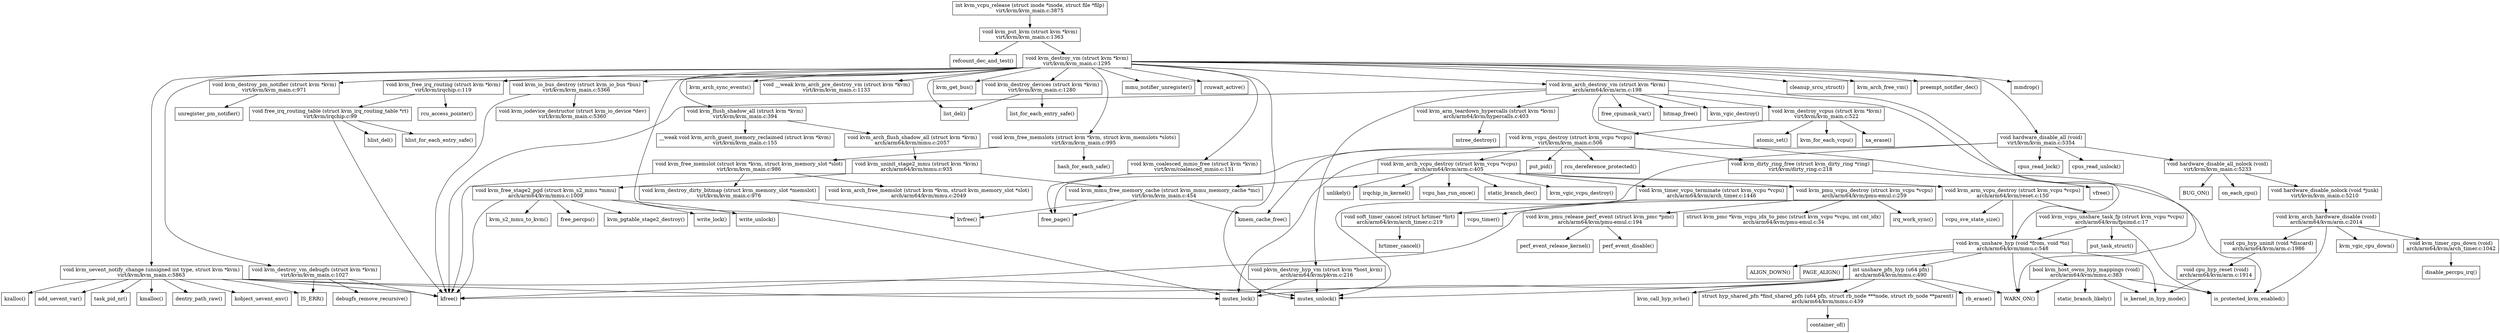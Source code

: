 // subgraph node: kvm_vcpu_release
// subgraph edge: kvm_vcpu_release->kvm_put_kvm
// subgraph node: kvm_put_kvm
// subgraph edge: kvm_put_kvm->refcount_dec_and_test
// subgraph node: refcount_dec_and_test
// subgraph edge: kvm_put_kvm->kvm_destroy_vm
// subgraph node: kvm_destroy_vm
// subgraph edge: kvm_destroy_vm->WARN_ON
// subgraph node: WARN_ON
// subgraph edge: kvm_destroy_vm->list_del
// subgraph node: list_del
// subgraph edge: kvm_destroy_vm->mutex_lock
// subgraph node: mutex_lock
// subgraph edge: kvm_destroy_vm->mutex_unlock
// subgraph node: mutex_unlock
// subgraph edge: kvm_destroy_vm->kvm_destroy_pm_notifier
// subgraph node: kvm_destroy_pm_notifier
// subgraph edge: kvm_destroy_pm_notifier->unregister_pm_notifier
// subgraph node: unregister_pm_notifier
// subgraph edge: kvm_destroy_vm->kvm_uevent_notify_change
// subgraph node: kvm_uevent_notify_change
// subgraph edge: kvm_uevent_notify_change->IS_ERR
// subgraph node: IS_ERR
// subgraph edge: kvm_uevent_notify_change->kfree
// subgraph node: kfree
// subgraph edge: kvm_uevent_notify_change->mutex_lock
// subgraph edge: kvm_uevent_notify_change->mutex_unlock
// subgraph edge: kvm_uevent_notify_change->kzalloc
// subgraph node: kzalloc
// subgraph edge: kvm_uevent_notify_change->add_uevent_var
// subgraph node: add_uevent_var
// subgraph edge: kvm_uevent_notify_change->task_pid_nr
// subgraph node: task_pid_nr
// subgraph edge: kvm_uevent_notify_change->kmalloc
// subgraph node: kmalloc
// subgraph edge: kvm_uevent_notify_change->dentry_path_raw
// subgraph node: dentry_path_raw
// subgraph edge: kvm_uevent_notify_change->kobject_uevent_env
// subgraph node: kobject_uevent_env
// subgraph edge: kvm_destroy_vm->kvm_destroy_vm_debugfs
// subgraph node: kvm_destroy_vm_debugfs
// subgraph edge: kvm_destroy_vm_debugfs->IS_ERR
// subgraph edge: kvm_destroy_vm_debugfs->kfree
// subgraph edge: kvm_destroy_vm_debugfs->debugfs_remove_recursive
// subgraph node: debugfs_remove_recursive
// subgraph edge: kvm_destroy_vm->kvm_arch_sync_events
// subgraph node: kvm_arch_sync_events
// subgraph edge: kvm_destroy_vm->kvm_arch_pre_destroy_vm
// subgraph node: kvm_arch_pre_destroy_vm
// subgraph edge: kvm_destroy_vm->kvm_free_irq_routing
// subgraph node: kvm_free_irq_routing
// subgraph edge: kvm_free_irq_routing->rcu_access_pointer
// subgraph node: rcu_access_pointer
// subgraph edge: kvm_free_irq_routing->free_irq_routing_table
// subgraph node: free_irq_routing_table
// subgraph edge: free_irq_routing_table->kfree
// subgraph edge: free_irq_routing_table->hlist_for_each_entry_safe
// subgraph node: hlist_for_each_entry_safe
// subgraph edge: free_irq_routing_table->hlist_del
// subgraph node: hlist_del
// subgraph edge: kvm_destroy_vm->kvm_get_bus
// subgraph node: kvm_get_bus
// subgraph edge: kvm_destroy_vm->kvm_io_bus_destroy
// subgraph node: kvm_io_bus_destroy
// subgraph edge: kvm_io_bus_destroy->kfree
// subgraph edge: kvm_io_bus_destroy->kvm_iodevice_destructor
// subgraph node: kvm_iodevice_destructor
// subgraph edge: kvm_destroy_vm->kvm_coalesced_mmio_free
// subgraph node: kvm_coalesced_mmio_free
// subgraph edge: kvm_coalesced_mmio_free->free_page
// subgraph node: free_page
// subgraph edge: kvm_destroy_vm->mmu_notifier_unregister
// subgraph node: mmu_notifier_unregister
// subgraph edge: kvm_destroy_vm->rcuwait_active
// subgraph node: rcuwait_active
// subgraph edge: kvm_destroy_vm->kvm_flush_shadow_all
// subgraph node: kvm_flush_shadow_all
// subgraph edge: kvm_flush_shadow_all->kvm_arch_flush_shadow_all
// subgraph node: kvm_arch_flush_shadow_all
// subgraph edge: kvm_arch_flush_shadow_all->kvm_uninit_stage2_mmu
// subgraph node: kvm_uninit_stage2_mmu
// subgraph edge: kvm_uninit_stage2_mmu->kvm_free_stage2_pgd
// subgraph node: kvm_free_stage2_pgd
// subgraph edge: kvm_free_stage2_pgd->write_lock
// subgraph node: write_lock
// subgraph edge: kvm_free_stage2_pgd->write_unlock
// subgraph node: write_unlock
// subgraph edge: kvm_free_stage2_pgd->kfree
// subgraph edge: kvm_free_stage2_pgd->kvm_s2_mmu_to_kvm
// subgraph node: kvm_s2_mmu_to_kvm
// subgraph edge: kvm_free_stage2_pgd->free_percpu
// subgraph node: free_percpu
// subgraph edge: kvm_free_stage2_pgd->kvm_pgtable_stage2_destroy
// subgraph node: kvm_pgtable_stage2_destroy
// subgraph edge: kvm_uninit_stage2_mmu->kvm_mmu_free_memory_cache
// subgraph node: kvm_mmu_free_memory_cache
// subgraph edge: kvm_mmu_free_memory_cache->free_page
// subgraph edge: kvm_mmu_free_memory_cache->kmem_cache_free
// subgraph node: kmem_cache_free
// subgraph edge: kvm_mmu_free_memory_cache->kvfree
// subgraph node: kvfree
// subgraph edge: kvm_flush_shadow_all->kvm_arch_guest_memory_reclaimed
// subgraph node: kvm_arch_guest_memory_reclaimed
// subgraph edge: kvm_destroy_vm->kvm_arch_destroy_vm
// subgraph node: kvm_arch_destroy_vm
// subgraph edge: kvm_arch_destroy_vm->kfree
// subgraph edge: kvm_arch_destroy_vm->is_protected_kvm_enabled
// subgraph node: is_protected_kvm_enabled
// subgraph edge: kvm_arch_destroy_vm->free_cpumask_var
// subgraph node: free_cpumask_var
// subgraph edge: kvm_arch_destroy_vm->bitmap_free
// subgraph node: bitmap_free
// subgraph edge: kvm_arch_destroy_vm->kvm_vgic_destroy
// subgraph node: kvm_vgic_destroy
// subgraph edge: kvm_arch_destroy_vm->pkvm_destroy_hyp_vm
// subgraph node: pkvm_destroy_hyp_vm
// subgraph edge: pkvm_destroy_hyp_vm->mutex_lock
// subgraph edge: pkvm_destroy_hyp_vm->mutex_unlock
// subgraph edge: kvm_arch_destroy_vm->kvm_destroy_vcpus
// subgraph node: kvm_destroy_vcpus
// subgraph edge: kvm_destroy_vcpus->kvm_for_each_vcpu
// subgraph node: kvm_for_each_vcpu
// subgraph edge: kvm_destroy_vcpus->kvm_vcpu_destroy
// subgraph node: kvm_vcpu_destroy
// subgraph edge: kvm_vcpu_destroy->free_page
// subgraph edge: kvm_vcpu_destroy->kmem_cache_free
// subgraph edge: kvm_vcpu_destroy->kvm_arch_vcpu_destroy
// subgraph node: kvm_arch_vcpu_destroy
// subgraph edge: kvm_arch_vcpu_destroy->unlikely
// subgraph node: unlikely
// subgraph edge: kvm_arch_vcpu_destroy->irqchip_in_kernel
// subgraph node: irqchip_in_kernel
// subgraph edge: kvm_arch_vcpu_destroy->kvm_mmu_free_memory_cache
// subgraph edge: kvm_arch_vcpu_destroy->vcpu_has_run_once
// subgraph node: vcpu_has_run_once
// subgraph edge: kvm_arch_vcpu_destroy->static_branch_dec
// subgraph node: static_branch_dec
// subgraph edge: kvm_arch_vcpu_destroy->kvm_timer_vcpu_terminate
// subgraph node: kvm_timer_vcpu_terminate
// subgraph edge: kvm_timer_vcpu_terminate->soft_timer_cancel
// subgraph node: soft_timer_cancel
// subgraph edge: soft_timer_cancel->hrtimer_cancel
// subgraph node: hrtimer_cancel
// subgraph edge: kvm_timer_vcpu_terminate->vcpu_timer
// subgraph node: vcpu_timer
// subgraph edge: kvm_arch_vcpu_destroy->kvm_pmu_vcpu_destroy
// subgraph node: kvm_pmu_vcpu_destroy
// subgraph edge: kvm_pmu_vcpu_destroy->kvm_vcpu_idx_to_pmc
// subgraph node: kvm_vcpu_idx_to_pmc
// subgraph edge: kvm_pmu_vcpu_destroy->kvm_pmu_release_perf_event
// subgraph node: kvm_pmu_release_perf_event
// subgraph edge: kvm_pmu_release_perf_event->perf_event_disable
// subgraph node: perf_event_disable
// subgraph edge: kvm_pmu_release_perf_event->perf_event_release_kernel
// subgraph node: perf_event_release_kernel
// subgraph edge: kvm_pmu_vcpu_destroy->irq_work_sync
// subgraph node: irq_work_sync
// subgraph edge: kvm_arch_vcpu_destroy->kvm_vgic_vcpu_destroy
// subgraph node: kvm_vgic_vcpu_destroy
// subgraph edge: kvm_arch_vcpu_destroy->kvm_arm_vcpu_destroy
// subgraph node: kvm_arm_vcpu_destroy
// subgraph edge: kvm_arm_vcpu_destroy->kfree
// subgraph edge: kvm_arm_vcpu_destroy->kvm_unshare_hyp
// subgraph node: kvm_unshare_hyp
// subgraph edge: kvm_unshare_hyp->WARN_ON
// subgraph edge: kvm_unshare_hyp->is_kernel_in_hyp_mode
// subgraph node: is_kernel_in_hyp_mode
// subgraph edge: kvm_unshare_hyp->ALIGN_DOWN
// subgraph node: ALIGN_DOWN
// subgraph edge: kvm_unshare_hyp->kvm_host_owns_hyp_mappings
// subgraph node: kvm_host_owns_hyp_mappings
// subgraph edge: kvm_host_owns_hyp_mappings->WARN_ON
// subgraph edge: kvm_host_owns_hyp_mappings->is_protected_kvm_enabled
// subgraph edge: kvm_host_owns_hyp_mappings->is_kernel_in_hyp_mode
// subgraph edge: kvm_host_owns_hyp_mappings->static_branch_likely
// subgraph node: static_branch_likely
// subgraph edge: kvm_unshare_hyp->PAGE_ALIGN
// subgraph node: PAGE_ALIGN
// subgraph edge: kvm_unshare_hyp->unshare_pfn_hyp
// subgraph node: unshare_pfn_hyp
// subgraph edge: unshare_pfn_hyp->WARN_ON
// subgraph edge: unshare_pfn_hyp->kfree
// subgraph edge: unshare_pfn_hyp->mutex_lock
// subgraph edge: unshare_pfn_hyp->mutex_unlock
// subgraph edge: unshare_pfn_hyp->kvm_call_hyp_nvhe
// subgraph node: kvm_call_hyp_nvhe
// subgraph edge: unshare_pfn_hyp->find_shared_pfn
// subgraph node: find_shared_pfn
// subgraph edge: find_shared_pfn->container_of
// subgraph node: container_of
// subgraph edge: unshare_pfn_hyp->rb_erase
// subgraph node: rb_erase
// subgraph edge: kvm_arm_vcpu_destroy->kvm_vcpu_unshare_task_fp
// subgraph node: kvm_vcpu_unshare_task_fp
// subgraph edge: kvm_vcpu_unshare_task_fp->is_protected_kvm_enabled
// subgraph edge: kvm_vcpu_unshare_task_fp->kvm_unshare_hyp
// subgraph edge: kvm_vcpu_unshare_task_fp->put_task_struct
// subgraph node: put_task_struct
// subgraph edge: kvm_arm_vcpu_destroy->vcpu_sve_state_size
// subgraph node: vcpu_sve_state_size
// subgraph edge: kvm_vcpu_destroy->kvm_dirty_ring_free
// subgraph node: kvm_dirty_ring_free
// subgraph edge: kvm_dirty_ring_free->vfree
// subgraph node: vfree
// subgraph edge: kvm_vcpu_destroy->put_pid
// subgraph node: put_pid
// subgraph edge: kvm_vcpu_destroy->rcu_dereference_protected
// subgraph node: rcu_dereference_protected
// subgraph edge: kvm_destroy_vcpus->xa_erase
// subgraph node: xa_erase
// subgraph edge: kvm_destroy_vcpus->atomic_set
// subgraph node: atomic_set
// subgraph edge: kvm_arch_destroy_vm->kvm_unshare_hyp
// subgraph edge: kvm_arch_destroy_vm->kvm_arm_teardown_hypercalls
// subgraph node: kvm_arm_teardown_hypercalls
// subgraph edge: kvm_arm_teardown_hypercalls->mtree_destroy
// subgraph node: mtree_destroy
// subgraph edge: kvm_destroy_vm->kvm_destroy_devices
// subgraph node: kvm_destroy_devices
// subgraph edge: kvm_destroy_devices->list_del
// subgraph edge: kvm_destroy_devices->list_for_each_entry_safe
// subgraph node: list_for_each_entry_safe
// subgraph edge: kvm_destroy_vm->kvm_free_memslots
// subgraph node: kvm_free_memslots
// subgraph edge: kvm_free_memslots->hash_for_each_safe
// subgraph node: hash_for_each_safe
// subgraph edge: kvm_free_memslots->kvm_free_memslot
// subgraph node: kvm_free_memslot
// subgraph edge: kvm_free_memslot->kfree
// subgraph edge: kvm_free_memslot->kvm_destroy_dirty_bitmap
// subgraph node: kvm_destroy_dirty_bitmap
// subgraph edge: kvm_destroy_dirty_bitmap->kvfree
// subgraph edge: kvm_free_memslot->kvm_arch_free_memslot
// subgraph node: kvm_arch_free_memslot
// subgraph edge: kvm_destroy_vm->cleanup_srcu_struct
// subgraph node: cleanup_srcu_struct
// subgraph edge: kvm_destroy_vm->kvm_arch_free_vm
// subgraph node: kvm_arch_free_vm
// subgraph edge: kvm_destroy_vm->preempt_notifier_dec
// subgraph node: preempt_notifier_dec
// subgraph edge: kvm_destroy_vm->hardware_disable_all
// subgraph node: hardware_disable_all
// subgraph edge: hardware_disable_all->mutex_lock
// subgraph edge: hardware_disable_all->mutex_unlock
// subgraph edge: hardware_disable_all->cpus_read_lock
// subgraph node: cpus_read_lock
// subgraph edge: hardware_disable_all->hardware_disable_all_nolock
// subgraph node: hardware_disable_all_nolock
// subgraph edge: hardware_disable_all_nolock->BUG_ON
// subgraph node: BUG_ON
// subgraph edge: hardware_disable_all_nolock->on_each_cpu
// subgraph node: on_each_cpu
// subgraph edge: hardware_disable_all_nolock->hardware_disable_nolock
// subgraph node: hardware_disable_nolock
// subgraph edge: hardware_disable_nolock->kvm_arch_hardware_disable
// subgraph node: kvm_arch_hardware_disable
// subgraph edge: kvm_arch_hardware_disable->is_protected_kvm_enabled
// subgraph edge: kvm_arch_hardware_disable->cpu_hyp_uninit
// subgraph node: cpu_hyp_uninit
// subgraph edge: cpu_hyp_uninit->cpu_hyp_reset
// subgraph node: cpu_hyp_reset
// subgraph edge: cpu_hyp_reset->is_kernel_in_hyp_mode
// subgraph edge: kvm_arch_hardware_disable->kvm_timer_cpu_down
// subgraph node: kvm_timer_cpu_down
// subgraph edge: kvm_timer_cpu_down->disable_percpu_irq
// subgraph node: disable_percpu_irq
// subgraph edge: kvm_arch_hardware_disable->kvm_vgic_cpu_down
// subgraph node: kvm_vgic_cpu_down
// subgraph edge: hardware_disable_all->cpus_read_unlock
// subgraph node: cpus_read_unlock
// subgraph edge: kvm_destroy_vm->mmdrop
// subgraph node: mmdrop
digraph gvpr_result {
	node [shape=box];
	soft_timer_cancel	[label="void soft_timer_cancel (struct hrtimer *hrt)
arch/arm64/kvm/arch_timer.c:219"];
	hrtimer_cancel	[label="hrtimer_cancel()"];
	soft_timer_cancel -> hrtimer_cancel;
	WARN_ON	[label="WARN_ON()"];
	unlikely	[label="unlikely()"];
	irqchip_in_kernel	[label="irqchip_in_kernel()"];
	vcpu_timer	[label="vcpu_timer()"];
	write_lock	[label="write_lock()"];
	write_unlock	[label="write_unlock()"];
	BUG_ON	[label="BUG_ON()"];
	kvm_vcpu_idx_to_pmc	[label="struct kvm_pmc *kvm_vcpu_idx_to_pmc (struct kvm_vcpu *vcpu, int cnt_idx)
arch/arm64/kvm/pmu-emul.c:34"];
	IS_ERR	[label="IS_ERR()"];
	container_of	[label="container_of()"];
	kvm_pmu_release_perf_event	[label="void kvm_pmu_release_perf_event (struct kvm_pmc *pmc)
arch/arm64/kvm/pmu-emul.c:194"];
	perf_event_disable	[label="perf_event_disable()"];
	kvm_pmu_release_perf_event -> perf_event_disable;
	perf_event_release_kernel	[label="perf_event_release_kernel()"];
	kvm_pmu_release_perf_event -> perf_event_release_kernel;
	list_del	[label="list_del()"];
	kfree	[label="kfree()"];
	is_protected_kvm_enabled	[label="is_protected_kvm_enabled()"];
	is_kernel_in_hyp_mode	[label="is_kernel_in_hyp_mode()"];
	on_each_cpu	[label="on_each_cpu()"];
	mutex_lock	[label="mutex_lock()"];
	mutex_unlock	[label="mutex_unlock()"];
	static_branch_likely	[label="static_branch_likely()"];
	disable_percpu_irq	[label="disable_percpu_irq()"];
	kvm_for_each_vcpu	[label="kvm_for_each_vcpu()"];
	cpu_hyp_reset	[label="void cpu_hyp_reset (void)
arch/arm64/kvm/arm.c:1914"];
	cpu_hyp_reset -> is_kernel_in_hyp_mode;
	kvm_call_hyp_nvhe	[label="kvm_call_hyp_nvhe()"];
	ALIGN_DOWN	[label="ALIGN_DOWN()"];
	kzalloc	[label="kzalloc()"];
	kvm_host_owns_hyp_mappings	[label="bool kvm_host_owns_hyp_mappings (void)
arch/arm64/kvm/mmu.c:383"];
	kvm_host_owns_hyp_mappings -> WARN_ON;
	kvm_host_owns_hyp_mappings -> is_protected_kvm_enabled;
	kvm_host_owns_hyp_mappings -> is_kernel_in_hyp_mode;
	kvm_host_owns_hyp_mappings -> static_branch_likely;
	PAGE_ALIGN	[label="PAGE_ALIGN()"];
	free_page	[label="free_page()"];
	cpu_hyp_uninit	[label="void cpu_hyp_uninit (void *discard)
arch/arm64/kvm/arm.c:1986"];
	cpu_hyp_uninit -> cpu_hyp_reset;
	free_cpumask_var	[label="free_cpumask_var()"];
	hardware_disable_nolock	[label="void hardware_disable_nolock (void *junk)
virt/kvm/kvm_main.c:5210"];
	kvm_arch_hardware_disable	[label="void kvm_arch_hardware_disable (void)
arch/arm64/kvm/arm.c:2014"];
	hardware_disable_nolock -> kvm_arch_hardware_disable;
	kvm_arch_hardware_disable -> is_protected_kvm_enabled;
	kvm_arch_hardware_disable -> cpu_hyp_uninit;
	kvm_timer_cpu_down	[label="void kvm_timer_cpu_down (void)
arch/arm64/kvm/arch_timer.c:1042"];
	kvm_arch_hardware_disable -> kvm_timer_cpu_down;
	kvm_vgic_cpu_down	[label="kvm_vgic_cpu_down()"];
	kvm_arch_hardware_disable -> kvm_vgic_cpu_down;
	kvm_timer_cpu_down -> disable_percpu_irq;
	bitmap_free	[label="bitmap_free()"];
	kmem_cache_free	[label="kmem_cache_free()"];
	kvm_put_kvm	[label="void kvm_put_kvm (struct kvm *kvm)
virt/kvm/kvm_main.c:1363"];
	refcount_dec_and_test	[label="refcount_dec_and_test()"];
	kvm_put_kvm -> refcount_dec_and_test;
	kvm_destroy_vm	[label="void kvm_destroy_vm (struct kvm *kvm)
virt/kvm/kvm_main.c:1295"];
	kvm_put_kvm -> kvm_destroy_vm;
	kvm_destroy_vm -> WARN_ON;
	kvm_destroy_vm -> list_del;
	kvm_destroy_vm -> mutex_lock;
	kvm_destroy_vm -> mutex_unlock;
	kvm_destroy_pm_notifier	[label="void kvm_destroy_pm_notifier (struct kvm *kvm)
virt/kvm/kvm_main.c:971"];
	kvm_destroy_vm -> kvm_destroy_pm_notifier;
	kvm_uevent_notify_change	[label="void kvm_uevent_notify_change (unsigned int type, struct kvm *kvm)
virt/kvm/kvm_main.c:5863"];
	kvm_destroy_vm -> kvm_uevent_notify_change;
	kvm_destroy_vm_debugfs	[label="void kvm_destroy_vm_debugfs (struct kvm *kvm)
virt/kvm/kvm_main.c:1027"];
	kvm_destroy_vm -> kvm_destroy_vm_debugfs;
	kvm_arch_sync_events	[label="kvm_arch_sync_events()"];
	kvm_destroy_vm -> kvm_arch_sync_events;
	kvm_arch_pre_destroy_vm	[label="void __weak kvm_arch_pre_destroy_vm (struct kvm *kvm)
virt/kvm/kvm_main.c:1133"];
	kvm_destroy_vm -> kvm_arch_pre_destroy_vm;
	kvm_free_irq_routing	[label="void kvm_free_irq_routing (struct kvm *kvm)
virt/kvm/irqchip.c:119"];
	kvm_destroy_vm -> kvm_free_irq_routing;
	kvm_get_bus	[label="kvm_get_bus()"];
	kvm_destroy_vm -> kvm_get_bus;
	kvm_io_bus_destroy	[label="void kvm_io_bus_destroy (struct kvm_io_bus *bus)
virt/kvm/kvm_main.c:5366"];
	kvm_destroy_vm -> kvm_io_bus_destroy;
	kvm_coalesced_mmio_free	[label="void kvm_coalesced_mmio_free (struct kvm *kvm)
virt/kvm/coalesced_mmio.c:131"];
	kvm_destroy_vm -> kvm_coalesced_mmio_free;
	mmu_notifier_unregister	[label="mmu_notifier_unregister()"];
	kvm_destroy_vm -> mmu_notifier_unregister;
	rcuwait_active	[label="rcuwait_active()"];
	kvm_destroy_vm -> rcuwait_active;
	kvm_flush_shadow_all	[label="void kvm_flush_shadow_all (struct kvm *kvm)
virt/kvm/kvm_main.c:394"];
	kvm_destroy_vm -> kvm_flush_shadow_all;
	kvm_arch_destroy_vm	[label="void kvm_arch_destroy_vm (struct kvm *kvm)
arch/arm64/kvm/arm.c:198"];
	kvm_destroy_vm -> kvm_arch_destroy_vm;
	kvm_destroy_devices	[label="void kvm_destroy_devices (struct kvm *kvm)
virt/kvm/kvm_main.c:1280"];
	kvm_destroy_vm -> kvm_destroy_devices;
	kvm_free_memslots	[label="void kvm_free_memslots (struct kvm *kvm, struct kvm_memslots *slots)
virt/kvm/kvm_main.c:995"];
	kvm_destroy_vm -> kvm_free_memslots;
	cleanup_srcu_struct	[label="cleanup_srcu_struct()"];
	kvm_destroy_vm -> cleanup_srcu_struct;
	kvm_arch_free_vm	[label="kvm_arch_free_vm()"];
	kvm_destroy_vm -> kvm_arch_free_vm;
	preempt_notifier_dec	[label="preempt_notifier_dec()"];
	kvm_destroy_vm -> preempt_notifier_dec;
	hardware_disable_all	[label="void hardware_disable_all (void)
virt/kvm/kvm_main.c:5354"];
	kvm_destroy_vm -> hardware_disable_all;
	mmdrop	[label="mmdrop()"];
	kvm_destroy_vm -> mmdrop;
	unregister_pm_notifier	[label="unregister_pm_notifier()"];
	kvm_destroy_pm_notifier -> unregister_pm_notifier;
	kvm_uevent_notify_change -> IS_ERR;
	kvm_uevent_notify_change -> kfree;
	kvm_uevent_notify_change -> mutex_lock;
	kvm_uevent_notify_change -> mutex_unlock;
	kvm_uevent_notify_change -> kzalloc;
	add_uevent_var	[label="add_uevent_var()"];
	kvm_uevent_notify_change -> add_uevent_var;
	task_pid_nr	[label="task_pid_nr()"];
	kvm_uevent_notify_change -> task_pid_nr;
	kmalloc	[label="kmalloc()"];
	kvm_uevent_notify_change -> kmalloc;
	dentry_path_raw	[label="dentry_path_raw()"];
	kvm_uevent_notify_change -> dentry_path_raw;
	kobject_uevent_env	[label="kobject_uevent_env()"];
	kvm_uevent_notify_change -> kobject_uevent_env;
	kvm_destroy_vm_debugfs -> IS_ERR;
	kvm_destroy_vm_debugfs -> kfree;
	debugfs_remove_recursive	[label="debugfs_remove_recursive()"];
	kvm_destroy_vm_debugfs -> debugfs_remove_recursive;
	rcu_access_pointer	[label="rcu_access_pointer()"];
	kvm_free_irq_routing -> rcu_access_pointer;
	free_irq_routing_table	[label="void free_irq_routing_table (struct kvm_irq_routing_table *rt)
virt/kvm/irqchip.c:99"];
	kvm_free_irq_routing -> free_irq_routing_table;
	kvm_io_bus_destroy -> kfree;
	kvm_iodevice_destructor	[label="void kvm_iodevice_destructor (struct kvm_io_device *dev)
virt/kvm/kvm_main.c:5360"];
	kvm_io_bus_destroy -> kvm_iodevice_destructor;
	kvm_coalesced_mmio_free -> free_page;
	kvm_arch_flush_shadow_all	[label="void kvm_arch_flush_shadow_all (struct kvm *kvm)
arch/arm64/kvm/mmu.c:2057"];
	kvm_flush_shadow_all -> kvm_arch_flush_shadow_all;
	kvm_arch_guest_memory_reclaimed	[label="__weak void kvm_arch_guest_memory_reclaimed (struct kvm *kvm)
virt/kvm/kvm_main.c:155"];
	kvm_flush_shadow_all -> kvm_arch_guest_memory_reclaimed;
	kvm_arch_destroy_vm -> kfree;
	kvm_arch_destroy_vm -> is_protected_kvm_enabled;
	kvm_arch_destroy_vm -> free_cpumask_var;
	kvm_arch_destroy_vm -> bitmap_free;
	kvm_vgic_destroy	[label="kvm_vgic_destroy()"];
	kvm_arch_destroy_vm -> kvm_vgic_destroy;
	pkvm_destroy_hyp_vm	[label="void pkvm_destroy_hyp_vm (struct kvm *host_kvm)
arch/arm64/kvm/pkvm.c:216"];
	kvm_arch_destroy_vm -> pkvm_destroy_hyp_vm;
	kvm_destroy_vcpus	[label="void kvm_destroy_vcpus (struct kvm *kvm)
virt/kvm/kvm_main.c:522"];
	kvm_arch_destroy_vm -> kvm_destroy_vcpus;
	kvm_unshare_hyp	[label="void kvm_unshare_hyp (void *from, void *to)
arch/arm64/kvm/mmu.c:548"];
	kvm_arch_destroy_vm -> kvm_unshare_hyp;
	kvm_arm_teardown_hypercalls	[label="void kvm_arm_teardown_hypercalls (struct kvm *kvm)
arch/arm64/kvm/hypercalls.c:403"];
	kvm_arch_destroy_vm -> kvm_arm_teardown_hypercalls;
	kvm_destroy_devices -> list_del;
	list_for_each_entry_safe	[label="list_for_each_entry_safe()"];
	kvm_destroy_devices -> list_for_each_entry_safe;
	hash_for_each_safe	[label="hash_for_each_safe()"];
	kvm_free_memslots -> hash_for_each_safe;
	kvm_free_memslot	[label="void kvm_free_memslot (struct kvm *kvm, struct kvm_memory_slot *slot)
virt/kvm/kvm_main.c:986"];
	kvm_free_memslots -> kvm_free_memslot;
	hardware_disable_all -> mutex_lock;
	hardware_disable_all -> mutex_unlock;
	cpus_read_lock	[label="cpus_read_lock()"];
	hardware_disable_all -> cpus_read_lock;
	hardware_disable_all_nolock	[label="void hardware_disable_all_nolock (void)
virt/kvm/kvm_main.c:5233"];
	hardware_disable_all -> hardware_disable_all_nolock;
	cpus_read_unlock	[label="cpus_read_unlock()"];
	hardware_disable_all -> cpus_read_unlock;
	free_irq_routing_table -> kfree;
	hlist_for_each_entry_safe	[label="hlist_for_each_entry_safe()"];
	free_irq_routing_table -> hlist_for_each_entry_safe;
	hlist_del	[label="hlist_del()"];
	free_irq_routing_table -> hlist_del;
	kvm_uninit_stage2_mmu	[label="void kvm_uninit_stage2_mmu (struct kvm *kvm)
arch/arm64/kvm/mmu.c:935"];
	kvm_arch_flush_shadow_all -> kvm_uninit_stage2_mmu;
	kvm_free_stage2_pgd	[label="void kvm_free_stage2_pgd (struct kvm_s2_mmu *mmu)
arch/arm64/kvm/mmu.c:1009"];
	kvm_uninit_stage2_mmu -> kvm_free_stage2_pgd;
	kvm_mmu_free_memory_cache	[label="void kvm_mmu_free_memory_cache (struct kvm_mmu_memory_cache *mc)
virt/kvm/kvm_main.c:454"];
	kvm_uninit_stage2_mmu -> kvm_mmu_free_memory_cache;
	kvm_free_stage2_pgd -> write_lock;
	kvm_free_stage2_pgd -> write_unlock;
	kvm_free_stage2_pgd -> kfree;
	kvm_s2_mmu_to_kvm	[label="kvm_s2_mmu_to_kvm()"];
	kvm_free_stage2_pgd -> kvm_s2_mmu_to_kvm;
	free_percpu	[label="free_percpu()"];
	kvm_free_stage2_pgd -> free_percpu;
	kvm_pgtable_stage2_destroy	[label="kvm_pgtable_stage2_destroy()"];
	kvm_free_stage2_pgd -> kvm_pgtable_stage2_destroy;
	kvm_mmu_free_memory_cache -> free_page;
	kvm_mmu_free_memory_cache -> kmem_cache_free;
	kvfree	[label="kvfree()"];
	kvm_mmu_free_memory_cache -> kvfree;
	pkvm_destroy_hyp_vm -> mutex_lock;
	pkvm_destroy_hyp_vm -> mutex_unlock;
	kvm_destroy_vcpus -> kvm_for_each_vcpu;
	kvm_vcpu_destroy	[label="void kvm_vcpu_destroy (struct kvm_vcpu *vcpu)
virt/kvm/kvm_main.c:506"];
	kvm_destroy_vcpus -> kvm_vcpu_destroy;
	xa_erase	[label="xa_erase()"];
	kvm_destroy_vcpus -> xa_erase;
	atomic_set	[label="atomic_set()"];
	kvm_destroy_vcpus -> atomic_set;
	kvm_unshare_hyp -> WARN_ON;
	kvm_unshare_hyp -> is_kernel_in_hyp_mode;
	kvm_unshare_hyp -> ALIGN_DOWN;
	kvm_unshare_hyp -> kvm_host_owns_hyp_mappings;
	kvm_unshare_hyp -> PAGE_ALIGN;
	unshare_pfn_hyp	[label="int unshare_pfn_hyp (u64 pfn)
arch/arm64/kvm/mmu.c:490"];
	kvm_unshare_hyp -> unshare_pfn_hyp;
	mtree_destroy	[label="mtree_destroy()"];
	kvm_arm_teardown_hypercalls -> mtree_destroy;
	kvm_vcpu_destroy -> free_page;
	kvm_vcpu_destroy -> kmem_cache_free;
	kvm_arch_vcpu_destroy	[label="void kvm_arch_vcpu_destroy (struct kvm_vcpu *vcpu)
arch/arm64/kvm/arm.c:405"];
	kvm_vcpu_destroy -> kvm_arch_vcpu_destroy;
	kvm_dirty_ring_free	[label="void kvm_dirty_ring_free (struct kvm_dirty_ring *ring)
virt/kvm/dirty_ring.c:218"];
	kvm_vcpu_destroy -> kvm_dirty_ring_free;
	put_pid	[label="put_pid()"];
	kvm_vcpu_destroy -> put_pid;
	rcu_dereference_protected	[label="rcu_dereference_protected()"];
	kvm_vcpu_destroy -> rcu_dereference_protected;
	kvm_arch_vcpu_destroy -> unlikely;
	kvm_arch_vcpu_destroy -> irqchip_in_kernel;
	kvm_arch_vcpu_destroy -> kvm_mmu_free_memory_cache;
	vcpu_has_run_once	[label="vcpu_has_run_once()"];
	kvm_arch_vcpu_destroy -> vcpu_has_run_once;
	static_branch_dec	[label="static_branch_dec()"];
	kvm_arch_vcpu_destroy -> static_branch_dec;
	kvm_timer_vcpu_terminate	[label="void kvm_timer_vcpu_terminate (struct kvm_vcpu *vcpu)
arch/arm64/kvm/arch_timer.c:1446"];
	kvm_arch_vcpu_destroy -> kvm_timer_vcpu_terminate;
	kvm_pmu_vcpu_destroy	[label="void kvm_pmu_vcpu_destroy (struct kvm_vcpu *vcpu)
arch/arm64/kvm/pmu-emul.c:259"];
	kvm_arch_vcpu_destroy -> kvm_pmu_vcpu_destroy;
	kvm_vgic_vcpu_destroy	[label="kvm_vgic_vcpu_destroy()"];
	kvm_arch_vcpu_destroy -> kvm_vgic_vcpu_destroy;
	kvm_arm_vcpu_destroy	[label="void kvm_arm_vcpu_destroy (struct kvm_vcpu *vcpu)
arch/arm64/kvm/reset.c:150"];
	kvm_arch_vcpu_destroy -> kvm_arm_vcpu_destroy;
	vfree	[label="vfree()"];
	kvm_dirty_ring_free -> vfree;
	kvm_timer_vcpu_terminate -> soft_timer_cancel;
	kvm_timer_vcpu_terminate -> vcpu_timer;
	kvm_pmu_vcpu_destroy -> kvm_vcpu_idx_to_pmc;
	kvm_pmu_vcpu_destroy -> kvm_pmu_release_perf_event;
	irq_work_sync	[label="irq_work_sync()"];
	kvm_pmu_vcpu_destroy -> irq_work_sync;
	kvm_arm_vcpu_destroy -> kfree;
	kvm_arm_vcpu_destroy -> kvm_unshare_hyp;
	kvm_vcpu_unshare_task_fp	[label="void kvm_vcpu_unshare_task_fp (struct kvm_vcpu *vcpu)
arch/arm64/kvm/fpsimd.c:17"];
	kvm_arm_vcpu_destroy -> kvm_vcpu_unshare_task_fp;
	vcpu_sve_state_size	[label="vcpu_sve_state_size()"];
	kvm_arm_vcpu_destroy -> vcpu_sve_state_size;
	kvm_vcpu_unshare_task_fp -> is_protected_kvm_enabled;
	kvm_vcpu_unshare_task_fp -> kvm_unshare_hyp;
	put_task_struct	[label="put_task_struct()"];
	kvm_vcpu_unshare_task_fp -> put_task_struct;
	unshare_pfn_hyp -> WARN_ON;
	unshare_pfn_hyp -> kfree;
	unshare_pfn_hyp -> mutex_lock;
	unshare_pfn_hyp -> mutex_unlock;
	unshare_pfn_hyp -> kvm_call_hyp_nvhe;
	find_shared_pfn	[label="struct hyp_shared_pfn *find_shared_pfn (u64 pfn, struct rb_node ***node, struct rb_node **parent)
arch/arm64/kvm/mmu.c:439"];
	unshare_pfn_hyp -> find_shared_pfn;
	rb_erase	[label="rb_erase()"];
	unshare_pfn_hyp -> rb_erase;
	find_shared_pfn -> container_of;
	kvm_free_memslot -> kfree;
	kvm_destroy_dirty_bitmap	[label="void kvm_destroy_dirty_bitmap (struct kvm_memory_slot *memslot)
virt/kvm/kvm_main.c:976"];
	kvm_free_memslot -> kvm_destroy_dirty_bitmap;
	kvm_arch_free_memslot	[label="void kvm_arch_free_memslot (struct kvm *kvm, struct kvm_memory_slot *slot)
arch/arm64/kvm/mmu.c:2049"];
	kvm_free_memslot -> kvm_arch_free_memslot;
	kvm_destroy_dirty_bitmap -> kvfree;
	hardware_disable_all_nolock -> BUG_ON;
	hardware_disable_all_nolock -> on_each_cpu;
	hardware_disable_all_nolock -> hardware_disable_nolock;
	kvm_vcpu_release	[label="int kvm_vcpu_release (struct inode *inode, struct file *filp)
virt/kvm/kvm_main.c:3875"];
	kvm_vcpu_release -> kvm_put_kvm;
}

